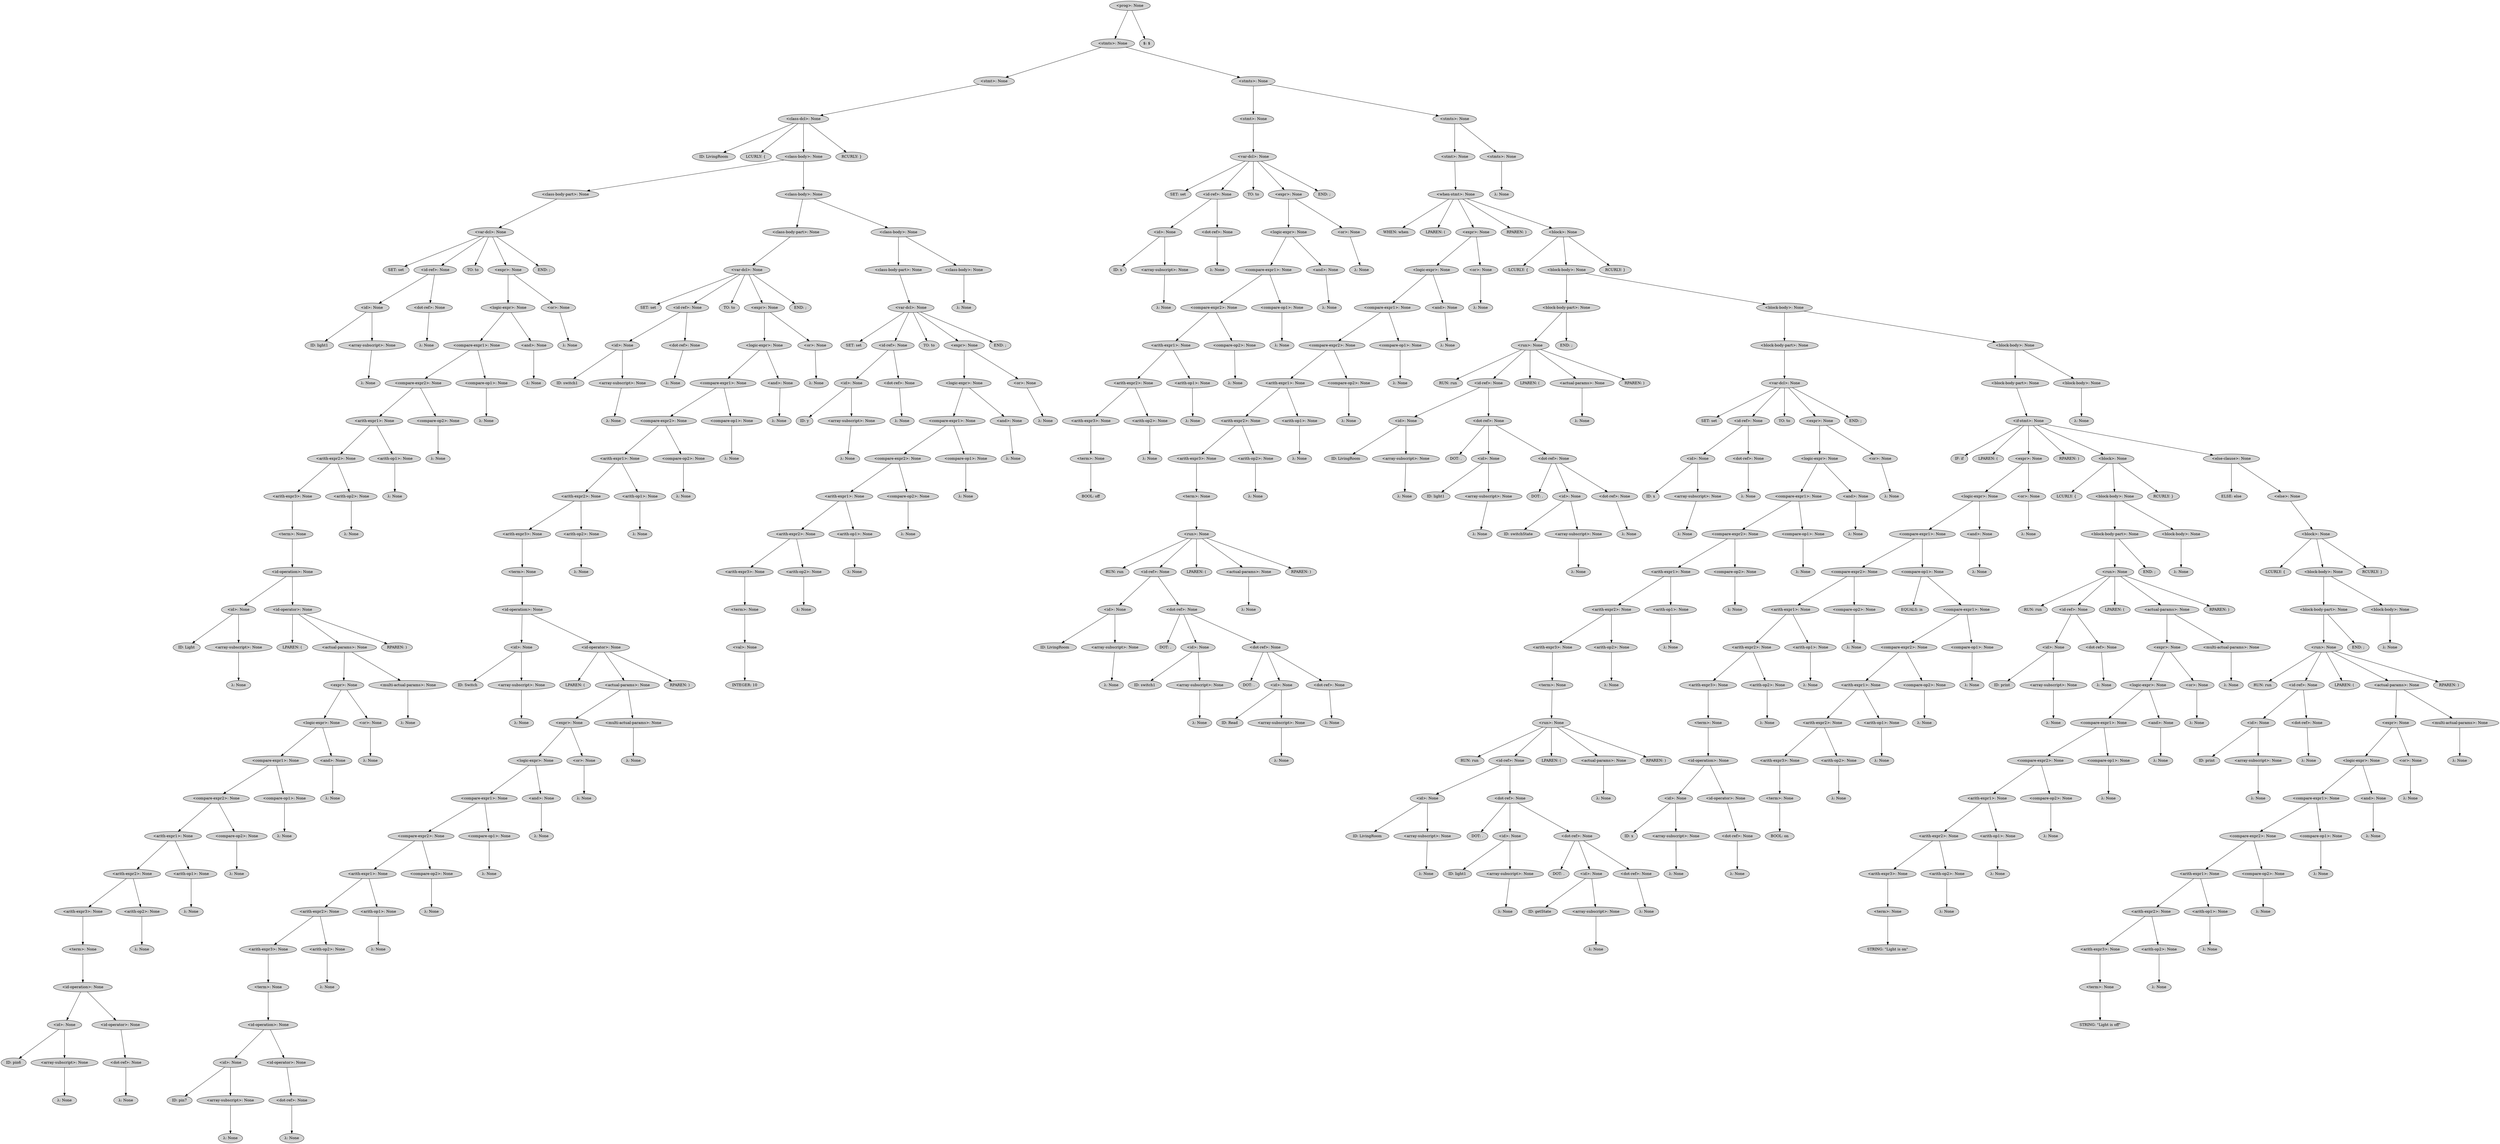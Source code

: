 digraph G {
	graph [ranksep=1.5 ratio=fill]
	node [style=filled]
	overlap=false
	3104779 [label="<prog>: None"]
	3104787 [label="<stmts>: None"]
	3104779 -> 3104787
	3104791 [label="<stmt>: None"]
	3104787 -> 3104791
	3104795 [label="<class-dcl>: None"]
	3104791 -> 3104795
	3104797 [label="ID: LivingRoom"]
	3104795 -> 3104797
	3104799 [label="LCURLY: {"]
	3104795 -> 3104799
	3104801 [label="<class-body>: None"]
	3104795 -> 3104801
	3104805 [label="<class-body-part>: None"]
	3104801 -> 3104805
	3104809 [label="<var-dcl>: None"]
	3104805 -> 3104809
	3104811 [label="SET: set"]
	3104809 -> 3104811
	3104813 [label="<id-ref>: None"]
	3104809 -> 3104813
	3104823 [label="<id>: None"]
	3104813 -> 3104823
	3104827 [label="ID: light1"]
	3104823 -> 3104827
	3104829 [label="<array-subscript>: None"]
	3104823 -> 3104829
	3104831 [label="λ: None"]
	3104829 -> 3104831
	3104825 [label="<dot-ref>: None"]
	3104813 -> 3104825
	3104833 [label="λ: None"]
	3104825 -> 3104833
	3104815 [label="TO: to"]
	3104809 -> 3104815
	3104817 [label="<expr>: None"]
	3104809 -> 3104817
	3104835 [label="<logic-expr>: None"]
	3104817 -> 3104835
	3104839 [label="<compare-expr1>: None"]
	3104835 -> 3104839
	3104843 [label="<compare-expr2>: None"]
	3104839 -> 3104843
	3104847 [label="<arith-expr1>: None"]
	3104843 -> 3104847
	3104851 [label="<arith-expr2>: None"]
	3104847 -> 3104851
	3104855 [label="<arith-expr3>: None"]
	3104851 -> 3104855
	3104859 [label="<term>: None"]
	3104855 -> 3104859
	3104861 [label="<id-operation>: None"]
	3104859 -> 3104861
	3104863 [label="<id>: None"]
	3104861 -> 3104863
	3104867 [label="ID: Light"]
	3104863 -> 3104867
	3104869 [label="<array-subscript>: None"]
	3104863 -> 3104869
	3104871 [label="λ: None"]
	3104869 -> 3104871
	3104865 [label="<id-operator>: None"]
	3104861 -> 3104865
	3104873 [label="LPAREN: ("]
	3104865 -> 3104873
	3104875 [label="<actual-params>: None"]
	3104865 -> 3104875
	3104879 [label="<expr>: None"]
	3104875 -> 3104879
	3104883 [label="<logic-expr>: None"]
	3104879 -> 3104883
	3104887 [label="<compare-expr1>: None"]
	3104883 -> 3104887
	3104891 [label="<compare-expr2>: None"]
	3104887 -> 3104891
	3104895 [label="<arith-expr1>: None"]
	3104891 -> 3104895
	3104899 [label="<arith-expr2>: None"]
	3104895 -> 3104899
	3104903 [label="<arith-expr3>: None"]
	3104899 -> 3104903
	3104907 [label="<term>: None"]
	3104903 -> 3104907
	3104909 [label="<id-operation>: None"]
	3104907 -> 3104909
	3104911 [label="<id>: None"]
	3104909 -> 3104911
	3104915 [label="ID: pin6"]
	3104911 -> 3104915
	3104917 [label="<array-subscript>: None"]
	3104911 -> 3104917
	3104919 [label="λ: None"]
	3104917 -> 3104919
	3104913 [label="<id-operator>: None"]
	3104909 -> 3104913
	3104921 [label="<dot-ref>: None"]
	3104913 -> 3104921
	3104923 [label="λ: None"]
	3104921 -> 3104923
	3104905 [label="<arith-op2>: None"]
	3104899 -> 3104905
	3104925 [label="λ: None"]
	3104905 -> 3104925
	3104901 [label="<arith-op1>: None"]
	3104895 -> 3104901
	3104927 [label="λ: None"]
	3104901 -> 3104927
	3104897 [label="<compare-op2>: None"]
	3104891 -> 3104897
	3104929 [label="λ: None"]
	3104897 -> 3104929
	3104893 [label="<compare-op1>: None"]
	3104887 -> 3104893
	3104931 [label="λ: None"]
	3104893 -> 3104931
	3104889 [label="<and>: None"]
	3104883 -> 3104889
	3104933 [label="λ: None"]
	3104889 -> 3104933
	3104885 [label="<or>: None"]
	3104879 -> 3104885
	3104935 [label="λ: None"]
	3104885 -> 3104935
	3104881 [label="<multi-actual-params>: None"]
	3104875 -> 3104881
	3104937 [label="λ: None"]
	3104881 -> 3104937
	3104877 [label="RPAREN: )"]
	3104865 -> 3104877
	3104857 [label="<arith-op2>: None"]
	3104851 -> 3104857
	3104939 [label="λ: None"]
	3104857 -> 3104939
	3104853 [label="<arith-op1>: None"]
	3104847 -> 3104853
	3104941 [label="λ: None"]
	3104853 -> 3104941
	3104849 [label="<compare-op2>: None"]
	3104843 -> 3104849
	3104943 [label="λ: None"]
	3104849 -> 3104943
	3104845 [label="<compare-op1>: None"]
	3104839 -> 3104845
	3104945 [label="λ: None"]
	3104845 -> 3104945
	3104841 [label="<and>: None"]
	3104835 -> 3104841
	3104947 [label="λ: None"]
	3104841 -> 3104947
	3104837 [label="<or>: None"]
	3104817 -> 3104837
	3104949 [label="λ: None"]
	3104837 -> 3104949
	3104819 [label="END: ;"]
	3104809 -> 3104819
	3104807 [label="<class-body>: None"]
	3104801 -> 3104807
	3104951 [label="<class-body-part>: None"]
	3104807 -> 3104951
	3104955 [label="<var-dcl>: None"]
	3104951 -> 3104955
	3104957 [label="SET: set"]
	3104955 -> 3104957
	3104959 [label="<id-ref>: None"]
	3104955 -> 3104959
	3104969 [label="<id>: None"]
	3104959 -> 3104969
	3104973 [label="ID: switch1"]
	3104969 -> 3104973
	3104975 [label="<array-subscript>: None"]
	3104969 -> 3104975
	3104977 [label="λ: None"]
	3104975 -> 3104977
	3104971 [label="<dot-ref>: None"]
	3104959 -> 3104971
	3104979 [label="λ: None"]
	3104971 -> 3104979
	3104961 [label="TO: to"]
	3104955 -> 3104961
	3104963 [label="<expr>: None"]
	3104955 -> 3104963
	3104981 [label="<logic-expr>: None"]
	3104963 -> 3104981
	3104985 [label="<compare-expr1>: None"]
	3104981 -> 3104985
	3104989 [label="<compare-expr2>: None"]
	3104985 -> 3104989
	3104993 [label="<arith-expr1>: None"]
	3104989 -> 3104993
	3104997 [label="<arith-expr2>: None"]
	3104993 -> 3104997
	3105001 [label="<arith-expr3>: None"]
	3104997 -> 3105001
	3105005 [label="<term>: None"]
	3105001 -> 3105005
	3105007 [label="<id-operation>: None"]
	3105005 -> 3105007
	3105009 [label="<id>: None"]
	3105007 -> 3105009
	3105013 [label="ID: Switch"]
	3105009 -> 3105013
	3105015 [label="<array-subscript>: None"]
	3105009 -> 3105015
	3105017 [label="λ: None"]
	3105015 -> 3105017
	3105011 [label="<id-operator>: None"]
	3105007 -> 3105011
	3105019 [label="LPAREN: ("]
	3105011 -> 3105019
	3105021 [label="<actual-params>: None"]
	3105011 -> 3105021
	3107587 [label="<expr>: None"]
	3105021 -> 3107587
	3107591 [label="<logic-expr>: None"]
	3107587 -> 3107591
	3107595 [label="<compare-expr1>: None"]
	3107591 -> 3107595
	3107599 [label="<compare-expr2>: None"]
	3107595 -> 3107599
	3107603 [label="<arith-expr1>: None"]
	3107599 -> 3107603
	3107607 [label="<arith-expr2>: None"]
	3107603 -> 3107607
	3107611 [label="<arith-expr3>: None"]
	3107607 -> 3107611
	3107615 [label="<term>: None"]
	3107611 -> 3107615
	3107617 [label="<id-operation>: None"]
	3107615 -> 3107617
	3107619 [label="<id>: None"]
	3107617 -> 3107619
	3107623 [label="ID: pin7"]
	3107619 -> 3107623
	3107625 [label="<array-subscript>: None"]
	3107619 -> 3107625
	3107627 [label="λ: None"]
	3107625 -> 3107627
	3107621 [label="<id-operator>: None"]
	3107617 -> 3107621
	3107629 [label="<dot-ref>: None"]
	3107621 -> 3107629
	3107631 [label="λ: None"]
	3107629 -> 3107631
	3107613 [label="<arith-op2>: None"]
	3107607 -> 3107613
	3107633 [label="λ: None"]
	3107613 -> 3107633
	3107609 [label="<arith-op1>: None"]
	3107603 -> 3107609
	3107635 [label="λ: None"]
	3107609 -> 3107635
	3107605 [label="<compare-op2>: None"]
	3107599 -> 3107605
	3107637 [label="λ: None"]
	3107605 -> 3107637
	3107601 [label="<compare-op1>: None"]
	3107595 -> 3107601
	3107639 [label="λ: None"]
	3107601 -> 3107639
	3107597 [label="<and>: None"]
	3107591 -> 3107597
	3107641 [label="λ: None"]
	3107597 -> 3107641
	3107593 [label="<or>: None"]
	3107587 -> 3107593
	3107643 [label="λ: None"]
	3107593 -> 3107643
	3107589 [label="<multi-actual-params>: None"]
	3105021 -> 3107589
	3107645 [label="λ: None"]
	3107589 -> 3107645
	3105023 [label="RPAREN: )"]
	3105011 -> 3105023
	3105003 [label="<arith-op2>: None"]
	3104997 -> 3105003
	3107647 [label="λ: None"]
	3105003 -> 3107647
	3104999 [label="<arith-op1>: None"]
	3104993 -> 3104999
	3107649 [label="λ: None"]
	3104999 -> 3107649
	3104995 [label="<compare-op2>: None"]
	3104989 -> 3104995
	3107651 [label="λ: None"]
	3104995 -> 3107651
	3104991 [label="<compare-op1>: None"]
	3104985 -> 3104991
	3107653 [label="λ: None"]
	3104991 -> 3107653
	3104987 [label="<and>: None"]
	3104981 -> 3104987
	3107655 [label="λ: None"]
	3104987 -> 3107655
	3104983 [label="<or>: None"]
	3104963 -> 3104983
	3107657 [label="λ: None"]
	3104983 -> 3107657
	3104965 [label="END: ;"]
	3104955 -> 3104965
	3104953 [label="<class-body>: None"]
	3104807 -> 3104953
	3107659 [label="<class-body-part>: None"]
	3104953 -> 3107659
	3107663 [label="<var-dcl>: None"]
	3107659 -> 3107663
	3107665 [label="SET: set"]
	3107663 -> 3107665
	3107667 [label="<id-ref>: None"]
	3107663 -> 3107667
	3107677 [label="<id>: None"]
	3107667 -> 3107677
	3107681 [label="ID: y"]
	3107677 -> 3107681
	3107683 [label="<array-subscript>: None"]
	3107677 -> 3107683
	3107685 [label="λ: None"]
	3107683 -> 3107685
	3107679 [label="<dot-ref>: None"]
	3107667 -> 3107679
	3107687 [label="λ: None"]
	3107679 -> 3107687
	3107669 [label="TO: to"]
	3107663 -> 3107669
	3107671 [label="<expr>: None"]
	3107663 -> 3107671
	3107689 [label="<logic-expr>: None"]
	3107671 -> 3107689
	3107693 [label="<compare-expr1>: None"]
	3107689 -> 3107693
	3107697 [label="<compare-expr2>: None"]
	3107693 -> 3107697
	3107701 [label="<arith-expr1>: None"]
	3107697 -> 3107701
	3107705 [label="<arith-expr2>: None"]
	3107701 -> 3107705
	3107709 [label="<arith-expr3>: None"]
	3107705 -> 3107709
	3107713 [label="<term>: None"]
	3107709 -> 3107713
	3107715 [label="<val>: None"]
	3107713 -> 3107715
	3107717 [label="INTEGER: 10"]
	3107715 -> 3107717
	3107711 [label="<arith-op2>: None"]
	3107705 -> 3107711
	3107719 [label="λ: None"]
	3107711 -> 3107719
	3107707 [label="<arith-op1>: None"]
	3107701 -> 3107707
	3107721 [label="λ: None"]
	3107707 -> 3107721
	3107703 [label="<compare-op2>: None"]
	3107697 -> 3107703
	3107723 [label="λ: None"]
	3107703 -> 3107723
	3107699 [label="<compare-op1>: None"]
	3107693 -> 3107699
	3107725 [label="λ: None"]
	3107699 -> 3107725
	3107695 [label="<and>: None"]
	3107689 -> 3107695
	3107727 [label="λ: None"]
	3107695 -> 3107727
	3107691 [label="<or>: None"]
	3107671 -> 3107691
	3107729 [label="λ: None"]
	3107691 -> 3107729
	3107673 [label="END: ;"]
	3107663 -> 3107673
	3107661 [label="<class-body>: None"]
	3104953 -> 3107661
	3107731 [label="λ: None"]
	3107661 -> 3107731
	3104803 [label="RCURLY: }"]
	3104795 -> 3104803
	3104793 [label="<stmts>: None"]
	3104787 -> 3104793
	3107733 [label="<stmt>: None"]
	3104793 -> 3107733
	3107737 [label="<var-dcl>: None"]
	3107733 -> 3107737
	3107739 [label="SET: set"]
	3107737 -> 3107739
	3107741 [label="<id-ref>: None"]
	3107737 -> 3107741
	3107751 [label="<id>: None"]
	3107741 -> 3107751
	3107755 [label="ID: x"]
	3107751 -> 3107755
	3107757 [label="<array-subscript>: None"]
	3107751 -> 3107757
	3107759 [label="λ: None"]
	3107757 -> 3107759
	3107753 [label="<dot-ref>: None"]
	3107741 -> 3107753
	3107761 [label="λ: None"]
	3107753 -> 3107761
	3107743 [label="TO: to"]
	3107737 -> 3107743
	3107745 [label="<expr>: None"]
	3107737 -> 3107745
	3107763 [label="<logic-expr>: None"]
	3107745 -> 3107763
	3107767 [label="<compare-expr1>: None"]
	3107763 -> 3107767
	3107771 [label="<compare-expr2>: None"]
	3107767 -> 3107771
	3107775 [label="<arith-expr1>: None"]
	3107771 -> 3107775
	3107779 [label="<arith-expr2>: None"]
	3107775 -> 3107779
	3107783 [label="<arith-expr3>: None"]
	3107779 -> 3107783
	3107787 [label="<term>: None"]
	3107783 -> 3107787
	3107789 [label="BOOL: off"]
	3107787 -> 3107789
	3107785 [label="<arith-op2>: None"]
	3107779 -> 3107785
	3107791 [label="λ: None"]
	3107785 -> 3107791
	3107781 [label="<arith-op1>: None"]
	3107775 -> 3107781
	3107793 [label="λ: None"]
	3107781 -> 3107793
	3107777 [label="<compare-op2>: None"]
	3107771 -> 3107777
	3107795 [label="λ: None"]
	3107777 -> 3107795
	3107773 [label="<compare-op1>: None"]
	3107767 -> 3107773
	3107797 [label="λ: None"]
	3107773 -> 3107797
	3107769 [label="<and>: None"]
	3107763 -> 3107769
	3107799 [label="λ: None"]
	3107769 -> 3107799
	3107765 [label="<or>: None"]
	3107745 -> 3107765
	3107801 [label="λ: None"]
	3107765 -> 3107801
	3107747 [label="END: ;"]
	3107737 -> 3107747
	3107735 [label="<stmts>: None"]
	3104793 -> 3107735
	3107803 [label="<stmt>: None"]
	3107735 -> 3107803
	3107807 [label="<when-stmt>: None"]
	3107803 -> 3107807
	3107809 [label="WHEN: when"]
	3107807 -> 3107809
	3107811 [label="LPAREN: ("]
	3107807 -> 3107811
	3107813 [label="<expr>: None"]
	3107807 -> 3107813
	3107821 [label="<logic-expr>: None"]
	3107813 -> 3107821
	3107825 [label="<compare-expr1>: None"]
	3107821 -> 3107825
	3107829 [label="<compare-expr2>: None"]
	3107825 -> 3107829
	3107833 [label="<arith-expr1>: None"]
	3107829 -> 3107833
	3107837 [label="<arith-expr2>: None"]
	3107833 -> 3107837
	3108867 [label="<arith-expr3>: None"]
	3107837 -> 3108867
	3108871 [label="<term>: None"]
	3108867 -> 3108871
	3108873 [label="<run>: None"]
	3108871 -> 3108873
	3108875 [label="RUN: run"]
	3108873 -> 3108875
	3108877 [label="<id-ref>: None"]
	3108873 -> 3108877
	3108887 [label="<id>: None"]
	3108877 -> 3108887
	3108891 [label="ID: LivingRoom"]
	3108887 -> 3108891
	3108893 [label="<array-subscript>: None"]
	3108887 -> 3108893
	3108895 [label="λ: None"]
	3108893 -> 3108895
	3108889 [label="<dot-ref>: None"]
	3108877 -> 3108889
	3108897 [label="DOT: ."]
	3108889 -> 3108897
	3108899 [label="<id>: None"]
	3108889 -> 3108899
	3108903 [label="ID: switch1"]
	3108899 -> 3108903
	3108905 [label="<array-subscript>: None"]
	3108899 -> 3108905
	3108907 [label="λ: None"]
	3108905 -> 3108907
	3108901 [label="<dot-ref>: None"]
	3108889 -> 3108901
	3108909 [label="DOT: ."]
	3108901 -> 3108909
	3108911 [label="<id>: None"]
	3108901 -> 3108911
	3108915 [label="ID: Read"]
	3108911 -> 3108915
	3108917 [label="<array-subscript>: None"]
	3108911 -> 3108917
	3108919 [label="λ: None"]
	3108917 -> 3108919
	3108913 [label="<dot-ref>: None"]
	3108901 -> 3108913
	3108921 [label="λ: None"]
	3108913 -> 3108921
	3108879 [label="LPAREN: ("]
	3108873 -> 3108879
	3108881 [label="<actual-params>: None"]
	3108873 -> 3108881
	3108923 [label="λ: None"]
	3108881 -> 3108923
	3108883 [label="RPAREN: )"]
	3108873 -> 3108883
	3108869 [label="<arith-op2>: None"]
	3107837 -> 3108869
	3108925 [label="λ: None"]
	3108869 -> 3108925
	3107839 [label="<arith-op1>: None"]
	3107833 -> 3107839
	3108927 [label="λ: None"]
	3107839 -> 3108927
	3107835 [label="<compare-op2>: None"]
	3107829 -> 3107835
	3108929 [label="λ: None"]
	3107835 -> 3108929
	3107831 [label="<compare-op1>: None"]
	3107825 -> 3107831
	3108931 [label="λ: None"]
	3107831 -> 3108931
	3107827 [label="<and>: None"]
	3107821 -> 3107827
	3108933 [label="λ: None"]
	3107827 -> 3108933
	3107823 [label="<or>: None"]
	3107813 -> 3107823
	3108935 [label="λ: None"]
	3107823 -> 3108935
	3107815 [label="RPAREN: )"]
	3107807 -> 3107815
	3107817 [label="<block>: None"]
	3107807 -> 3107817
	3108937 [label="LCURLY: {"]
	3107817 -> 3108937
	3108939 [label="<block-body>: None"]
	3107817 -> 3108939
	3108943 [label="<block-body-part>: None"]
	3108939 -> 3108943
	3108947 [label="<run>: None"]
	3108943 -> 3108947
	3108951 [label="RUN: run"]
	3108947 -> 3108951
	3108953 [label="<id-ref>: None"]
	3108947 -> 3108953
	3108963 [label="<id>: None"]
	3108953 -> 3108963
	3108967 [label="ID: LivingRoom"]
	3108963 -> 3108967
	3108969 [label="<array-subscript>: None"]
	3108963 -> 3108969
	3108971 [label="λ: None"]
	3108969 -> 3108971
	3108965 [label="<dot-ref>: None"]
	3108953 -> 3108965
	3108973 [label="DOT: ."]
	3108965 -> 3108973
	3108975 [label="<id>: None"]
	3108965 -> 3108975
	3108979 [label="ID: light1"]
	3108975 -> 3108979
	3108981 [label="<array-subscript>: None"]
	3108975 -> 3108981
	3108983 [label="λ: None"]
	3108981 -> 3108983
	3108977 [label="<dot-ref>: None"]
	3108965 -> 3108977
	3108985 [label="DOT: ."]
	3108977 -> 3108985
	3108987 [label="<id>: None"]
	3108977 -> 3108987
	3108991 [label="ID: switchState"]
	3108987 -> 3108991
	3108993 [label="<array-subscript>: None"]
	3108987 -> 3108993
	3108995 [label="λ: None"]
	3108993 -> 3108995
	3108989 [label="<dot-ref>: None"]
	3108977 -> 3108989
	3108997 [label="λ: None"]
	3108989 -> 3108997
	3108955 [label="LPAREN: ("]
	3108947 -> 3108955
	3108957 [label="<actual-params>: None"]
	3108947 -> 3108957
	3108999 [label="λ: None"]
	3108957 -> 3108999
	3108959 [label="RPAREN: )"]
	3108947 -> 3108959
	3108949 [label="END: ;"]
	3108943 -> 3108949
	3108945 [label="<block-body>: None"]
	3108939 -> 3108945
	3109001 [label="<block-body-part>: None"]
	3108945 -> 3109001
	3109005 [label="<var-dcl>: None"]
	3109001 -> 3109005
	3109007 [label="SET: set"]
	3109005 -> 3109007
	3109009 [label="<id-ref>: None"]
	3109005 -> 3109009
	3109019 [label="<id>: None"]
	3109009 -> 3109019
	3109023 [label="ID: x"]
	3109019 -> 3109023
	3109025 [label="<array-subscript>: None"]
	3109019 -> 3109025
	3109027 [label="λ: None"]
	3109025 -> 3109027
	3109021 [label="<dot-ref>: None"]
	3109009 -> 3109021
	3109029 [label="λ: None"]
	3109021 -> 3109029
	3109011 [label="TO: to"]
	3109005 -> 3109011
	3109013 [label="<expr>: None"]
	3109005 -> 3109013
	3109031 [label="<logic-expr>: None"]
	3109013 -> 3109031
	3109035 [label="<compare-expr1>: None"]
	3109031 -> 3109035
	3109039 [label="<compare-expr2>: None"]
	3109035 -> 3109039
	3109043 [label="<arith-expr1>: None"]
	3109039 -> 3109043
	3109047 [label="<arith-expr2>: None"]
	3109043 -> 3109047
	3109051 [label="<arith-expr3>: None"]
	3109047 -> 3109051
	3109055 [label="<term>: None"]
	3109051 -> 3109055
	3109057 [label="<run>: None"]
	3109055 -> 3109057
	3109059 [label="RUN: run"]
	3109057 -> 3109059
	3109061 [label="<id-ref>: None"]
	3109057 -> 3109061
	3109071 [label="<id>: None"]
	3109061 -> 3109071
	3109075 [label="ID: LivingRoom"]
	3109071 -> 3109075
	3109077 [label="<array-subscript>: None"]
	3109071 -> 3109077
	3109079 [label="λ: None"]
	3109077 -> 3109079
	3109073 [label="<dot-ref>: None"]
	3109061 -> 3109073
	3109081 [label="DOT: ."]
	3109073 -> 3109081
	3109083 [label="<id>: None"]
	3109073 -> 3109083
	3109087 [label="ID: light1"]
	3109083 -> 3109087
	3109089 [label="<array-subscript>: None"]
	3109083 -> 3109089
	3109091 [label="λ: None"]
	3109089 -> 3109091
	3109085 [label="<dot-ref>: None"]
	3109073 -> 3109085
	3109093 [label="DOT: ."]
	3109085 -> 3109093
	3109095 [label="<id>: None"]
	3109085 -> 3109095
	3109099 [label="ID: getState"]
	3109095 -> 3109099
	3109101 [label="<array-subscript>: None"]
	3109095 -> 3109101
	3109103 [label="λ: None"]
	3109101 -> 3109103
	3109097 [label="<dot-ref>: None"]
	3109085 -> 3109097
	3109105 [label="λ: None"]
	3109097 -> 3109105
	3109063 [label="LPAREN: ("]
	3109057 -> 3109063
	3109065 [label="<actual-params>: None"]
	3109057 -> 3109065
	3109107 [label="λ: None"]
	3109065 -> 3109107
	3109067 [label="RPAREN: )"]
	3109057 -> 3109067
	3109053 [label="<arith-op2>: None"]
	3109047 -> 3109053
	3109109 [label="λ: None"]
	3109053 -> 3109109
	3109049 [label="<arith-op1>: None"]
	3109043 -> 3109049
	3109111 [label="λ: None"]
	3109049 -> 3109111
	3109045 [label="<compare-op2>: None"]
	3109039 -> 3109045
	3109113 [label="λ: None"]
	3109045 -> 3109113
	3109041 [label="<compare-op1>: None"]
	3109035 -> 3109041
	3109115 [label="λ: None"]
	3109041 -> 3109115
	3109037 [label="<and>: None"]
	3109031 -> 3109037
	3109117 [label="λ: None"]
	3109037 -> 3109117
	3109033 [label="<or>: None"]
	3109013 -> 3109033
	3109119 [label="λ: None"]
	3109033 -> 3109119
	3109015 [label="END: ;"]
	3109005 -> 3109015
	3109003 [label="<block-body>: None"]
	3108945 -> 3109003
	3110147 [label="<block-body-part>: None"]
	3109003 -> 3110147
	3110151 [label="<if-stmt>: None"]
	3110147 -> 3110151
	3110153 [label="IF: if"]
	3110151 -> 3110153
	3110155 [label="LPAREN: ("]
	3110151 -> 3110155
	3110157 [label="<expr>: None"]
	3110151 -> 3110157
	3110167 [label="<logic-expr>: None"]
	3110157 -> 3110167
	3110171 [label="<compare-expr1>: None"]
	3110167 -> 3110171
	3110175 [label="<compare-expr2>: None"]
	3110171 -> 3110175
	3110179 [label="<arith-expr1>: None"]
	3110175 -> 3110179
	3110183 [label="<arith-expr2>: None"]
	3110179 -> 3110183
	3110187 [label="<arith-expr3>: None"]
	3110183 -> 3110187
	3110191 [label="<term>: None"]
	3110187 -> 3110191
	3110193 [label="<id-operation>: None"]
	3110191 -> 3110193
	3110195 [label="<id>: None"]
	3110193 -> 3110195
	3110199 [label="ID: x"]
	3110195 -> 3110199
	3110201 [label="<array-subscript>: None"]
	3110195 -> 3110201
	3110203 [label="λ: None"]
	3110201 -> 3110203
	3110197 [label="<id-operator>: None"]
	3110193 -> 3110197
	3110205 [label="<dot-ref>: None"]
	3110197 -> 3110205
	3110207 [label="λ: None"]
	3110205 -> 3110207
	3110189 [label="<arith-op2>: None"]
	3110183 -> 3110189
	3110209 [label="λ: None"]
	3110189 -> 3110209
	3110185 [label="<arith-op1>: None"]
	3110179 -> 3110185
	3110211 [label="λ: None"]
	3110185 -> 3110211
	3110181 [label="<compare-op2>: None"]
	3110175 -> 3110181
	3110213 [label="λ: None"]
	3110181 -> 3110213
	3110177 [label="<compare-op1>: None"]
	3110171 -> 3110177
	3110215 [label="EQUALS: is"]
	3110177 -> 3110215
	3110217 [label="<compare-expr1>: None"]
	3110177 -> 3110217
	3110219 [label="<compare-expr2>: None"]
	3110217 -> 3110219
	3110223 [label="<arith-expr1>: None"]
	3110219 -> 3110223
	3110227 [label="<arith-expr2>: None"]
	3110223 -> 3110227
	3110231 [label="<arith-expr3>: None"]
	3110227 -> 3110231
	3110235 [label="<term>: None"]
	3110231 -> 3110235
	3110237 [label="BOOL: on"]
	3110235 -> 3110237
	3110233 [label="<arith-op2>: None"]
	3110227 -> 3110233
	3110239 [label="λ: None"]
	3110233 -> 3110239
	3110229 [label="<arith-op1>: None"]
	3110223 -> 3110229
	3110241 [label="λ: None"]
	3110229 -> 3110241
	3110225 [label="<compare-op2>: None"]
	3110219 -> 3110225
	3110243 [label="λ: None"]
	3110225 -> 3110243
	3110221 [label="<compare-op1>: None"]
	3110217 -> 3110221
	3110245 [label="λ: None"]
	3110221 -> 3110245
	3110173 [label="<and>: None"]
	3110167 -> 3110173
	3110247 [label="λ: None"]
	3110173 -> 3110247
	3110169 [label="<or>: None"]
	3110157 -> 3110169
	3110249 [label="λ: None"]
	3110169 -> 3110249
	3110159 [label="RPAREN: )"]
	3110151 -> 3110159
	3110161 [label="<block>: None"]
	3110151 -> 3110161
	3110251 [label="LCURLY: {"]
	3110161 -> 3110251
	3110253 [label="<block-body>: None"]
	3110161 -> 3110253
	3110257 [label="<block-body-part>: None"]
	3110253 -> 3110257
	3110261 [label="<run>: None"]
	3110257 -> 3110261
	3110265 [label="RUN: run"]
	3110261 -> 3110265
	3110267 [label="<id-ref>: None"]
	3110261 -> 3110267
	3110277 [label="<id>: None"]
	3110267 -> 3110277
	3110281 [label="ID: print"]
	3110277 -> 3110281
	3110283 [label="<array-subscript>: None"]
	3110277 -> 3110283
	3110285 [label="λ: None"]
	3110283 -> 3110285
	3110279 [label="<dot-ref>: None"]
	3110267 -> 3110279
	3110287 [label="λ: None"]
	3110279 -> 3110287
	3110269 [label="LPAREN: ("]
	3110261 -> 3110269
	3110271 [label="<actual-params>: None"]
	3110261 -> 3110271
	3110289 [label="<expr>: None"]
	3110271 -> 3110289
	3110293 [label="<logic-expr>: None"]
	3110289 -> 3110293
	3110297 [label="<compare-expr1>: None"]
	3110293 -> 3110297
	3110301 [label="<compare-expr2>: None"]
	3110297 -> 3110301
	3110305 [label="<arith-expr1>: None"]
	3110301 -> 3110305
	3110309 [label="<arith-expr2>: None"]
	3110305 -> 3110309
	3110313 [label="<arith-expr3>: None"]
	3110309 -> 3110313
	3110317 [label="<term>: None"]
	3110313 -> 3110317
	3110319 [label="STRING: \"Light is on\""]
	3110317 -> 3110319
	3110315 [label="<arith-op2>: None"]
	3110309 -> 3110315
	3110321 [label="λ: None"]
	3110315 -> 3110321
	3110311 [label="<arith-op1>: None"]
	3110305 -> 3110311
	3110323 [label="λ: None"]
	3110311 -> 3110323
	3110307 [label="<compare-op2>: None"]
	3110301 -> 3110307
	3110325 [label="λ: None"]
	3110307 -> 3110325
	3110303 [label="<compare-op1>: None"]
	3110297 -> 3110303
	3110327 [label="λ: None"]
	3110303 -> 3110327
	3110299 [label="<and>: None"]
	3110293 -> 3110299
	3110329 [label="λ: None"]
	3110299 -> 3110329
	3110295 [label="<or>: None"]
	3110289 -> 3110295
	3110331 [label="λ: None"]
	3110295 -> 3110331
	3110291 [label="<multi-actual-params>: None"]
	3110271 -> 3110291
	3110333 [label="λ: None"]
	3110291 -> 3110333
	3110273 [label="RPAREN: )"]
	3110261 -> 3110273
	3110263 [label="END: ;"]
	3110257 -> 3110263
	3110259 [label="<block-body>: None"]
	3110253 -> 3110259
	3110335 [label="λ: None"]
	3110259 -> 3110335
	3110255 [label="RCURLY: }"]
	3110161 -> 3110255
	3110165 [label="<else-clause>: None"]
	3110151 -> 3110165
	3110337 [label="ELSE: else"]
	3110165 -> 3110337
	3110339 [label="<else>: None"]
	3110165 -> 3110339
	3110341 [label="<block>: None"]
	3110339 -> 3110341
	3110343 [label="LCURLY: {"]
	3110341 -> 3110343
	3110345 [label="<block-body>: None"]
	3110341 -> 3110345
	3110349 [label="<block-body-part>: None"]
	3110345 -> 3110349
	3110353 [label="<run>: None"]
	3110349 -> 3110353
	3110357 [label="RUN: run"]
	3110353 -> 3110357
	3110359 [label="<id-ref>: None"]
	3110353 -> 3110359
	3110369 [label="<id>: None"]
	3110359 -> 3110369
	3110373 [label="ID: print"]
	3110369 -> 3110373
	3110375 [label="<array-subscript>: None"]
	3110369 -> 3110375
	3110377 [label="λ: None"]
	3110375 -> 3110377
	3110371 [label="<dot-ref>: None"]
	3110359 -> 3110371
	3110379 [label="λ: None"]
	3110371 -> 3110379
	3110361 [label="LPAREN: ("]
	3110353 -> 3110361
	3110363 [label="<actual-params>: None"]
	3110353 -> 3110363
	3110381 [label="<expr>: None"]
	3110363 -> 3110381
	3110385 [label="<logic-expr>: None"]
	3110381 -> 3110385
	3110389 [label="<compare-expr1>: None"]
	3110385 -> 3110389
	3110393 [label="<compare-expr2>: None"]
	3110389 -> 3110393
	3110397 [label="<arith-expr1>: None"]
	3110393 -> 3110397
	3111427 [label="<arith-expr2>: None"]
	3110397 -> 3111427
	3111431 [label="<arith-expr3>: None"]
	3111427 -> 3111431
	3111435 [label="<term>: None"]
	3111431 -> 3111435
	3111437 [label="STRING: \"Light is off\""]
	3111435 -> 3111437
	3111433 [label="<arith-op2>: None"]
	3111427 -> 3111433
	3111439 [label="λ: None"]
	3111433 -> 3111439
	3111429 [label="<arith-op1>: None"]
	3110397 -> 3111429
	3111441 [label="λ: None"]
	3111429 -> 3111441
	3110399 [label="<compare-op2>: None"]
	3110393 -> 3110399
	3111443 [label="λ: None"]
	3110399 -> 3111443
	3110395 [label="<compare-op1>: None"]
	3110389 -> 3110395
	3111445 [label="λ: None"]
	3110395 -> 3111445
	3110391 [label="<and>: None"]
	3110385 -> 3110391
	3111447 [label="λ: None"]
	3110391 -> 3111447
	3110387 [label="<or>: None"]
	3110381 -> 3110387
	3111449 [label="λ: None"]
	3110387 -> 3111449
	3110383 [label="<multi-actual-params>: None"]
	3110363 -> 3110383
	3111451 [label="λ: None"]
	3110383 -> 3111451
	3110365 [label="RPAREN: )"]
	3110353 -> 3110365
	3110355 [label="END: ;"]
	3110349 -> 3110355
	3110351 [label="<block-body>: None"]
	3110345 -> 3110351
	3111453 [label="λ: None"]
	3110351 -> 3111453
	3110347 [label="RCURLY: }"]
	3110341 -> 3110347
	3110149 [label="<block-body>: None"]
	3109003 -> 3110149
	3111455 [label="λ: None"]
	3110149 -> 3111455
	3108941 [label="RCURLY: }"]
	3107817 -> 3108941
	3107805 [label="<stmts>: None"]
	3107735 -> 3107805
	3111457 [label="λ: None"]
	3107805 -> 3111457
	3104789 [label="$: $"]
	3104779 -> 3104789
}
